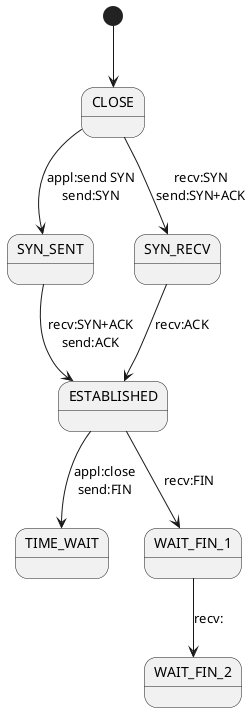 @startuml

[*] --> CLOSE

CLOSE --> SYN_SENT : appl:send SYN\nsend:SYN

CLOSE --> SYN_RECV : recv:SYN\nsend:SYN+ACK

SYN_SENT --> ESTABLISHED : recv:SYN+ACK\nsend:ACK

SYN_RECV --> ESTABLISHED : recv:ACK\n

ESTABLISHED --> TIME_WAIT : appl:close\nsend:FIN

ESTABLISHED --> WAIT_FIN_1 : recv:FIN

WAIT_FIN_1 --> WAIT_FIN_2 : recv:

@enduml